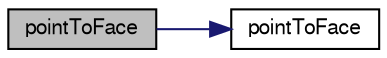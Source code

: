 digraph "pointToFace"
{
  bgcolor="transparent";
  edge [fontname="FreeSans",fontsize="10",labelfontname="FreeSans",labelfontsize="10"];
  node [fontname="FreeSans",fontsize="10",shape=record];
  rankdir="LR";
  Node4 [label="pointToFace",height=0.2,width=0.4,color="black", fillcolor="grey75", style="filled", fontcolor="black"];
  Node4 -> Node5 [color="midnightblue",fontsize="10",style="solid",fontname="FreeSans"];
  Node5 [label="pointToFace",height=0.2,width=0.4,color="black",URL="$a25370.html#ac45741223d2a38e6f70887316991bb32",tooltip="Construct from components. "];
}
